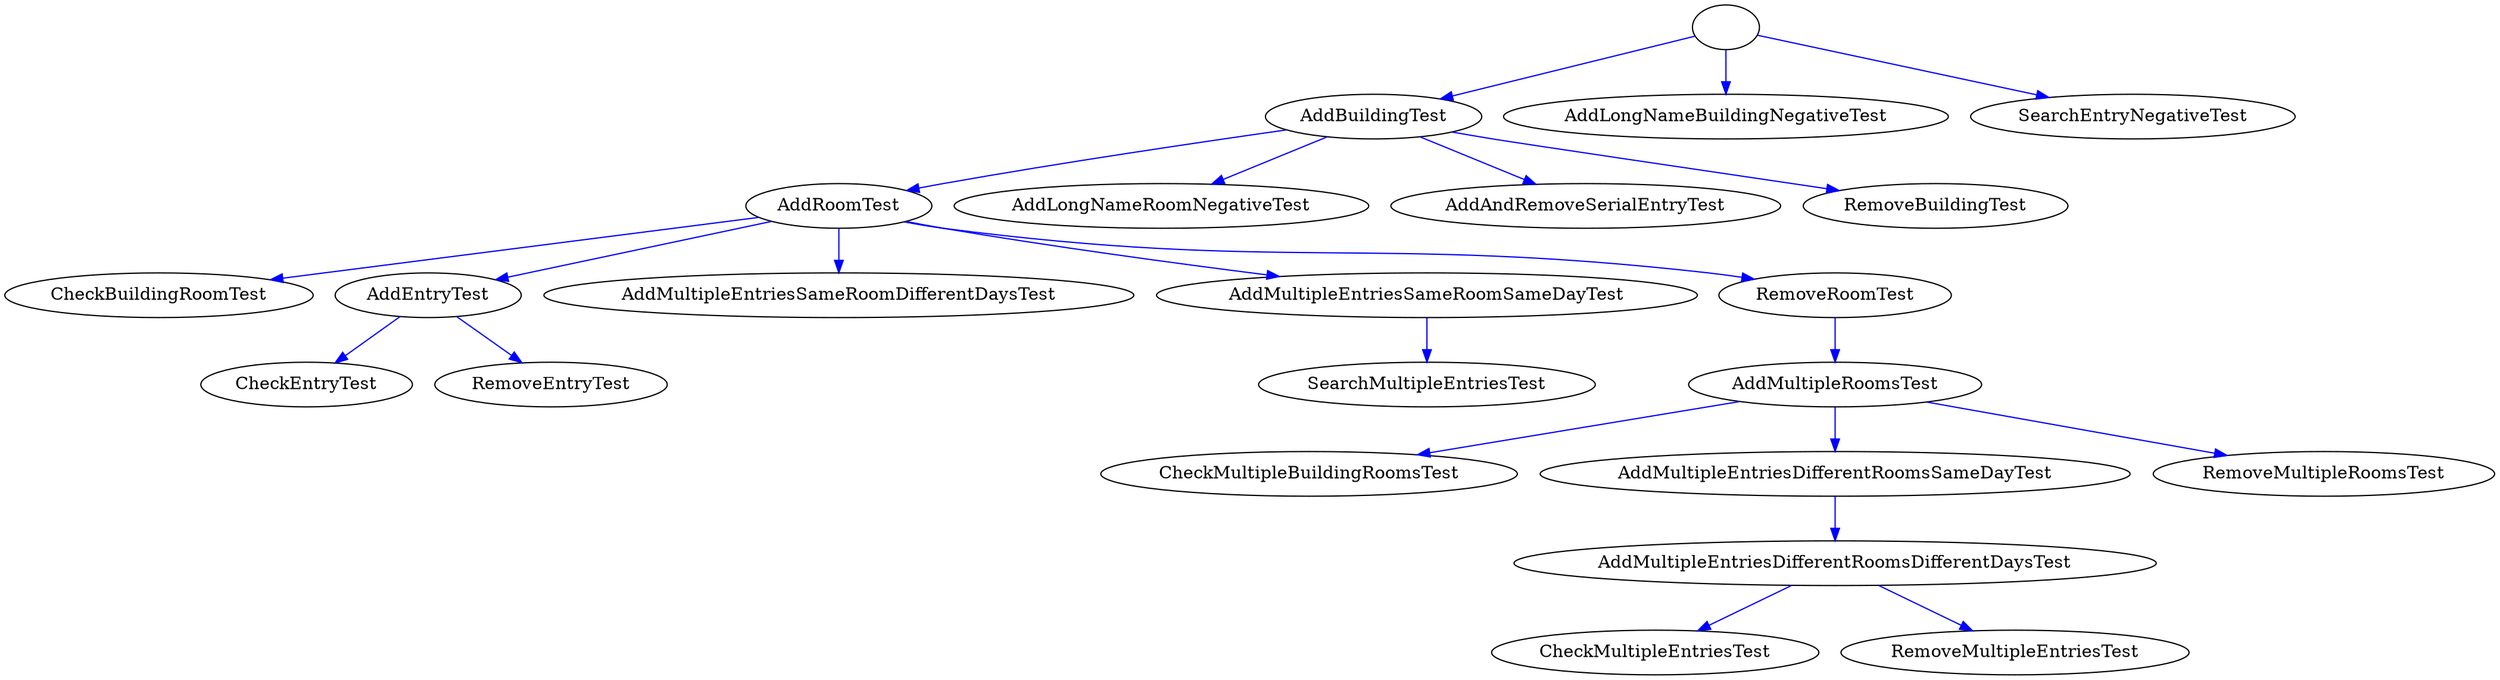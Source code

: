 strict digraph G {
root_925284253 [ label="" color = "black" ];
AddBuildingTest_1834264394 [ label="AddBuildingTest" ];
AddLongNameBuildingNegativeTest_1731906177 [ label="AddLongNameBuildingNegativeTest" ];
SearchEntryNegativeTest_1307059155 [ label="SearchEntryNegativeTest" ];
AddRoomTest_699624521 [ label="AddRoomTest" ];
AddLongNameRoomNegativeTest_761461614 [ label="AddLongNameRoomNegativeTest" ];
AddAndRemoveSerialEntryTest_1630456884 [ label="AddAndRemoveSerialEntryTest" ];
RemoveBuildingTest_828410977 [ label="RemoveBuildingTest" ];
CheckBuildingRoomTest_1444345278 [ label="CheckBuildingRoomTest" ];
AddEntryTest_2090453015 [ label="AddEntryTest" ];
AddMultipleEntriesSameRoomDifferentDaysTest_1886580783 [ label="AddMultipleEntriesSameRoomDifferentDaysTest" ];
AddMultipleEntriesSameRoomSameDayTest_1440400566 [ label="AddMultipleEntriesSameRoomSameDayTest" ];
RemoveRoomTest_434820572 [ label="RemoveRoomTest" ];
CheckEntryTest_1212149297 [ label="CheckEntryTest" ];
RemoveEntryTest_1660209905 [ label="RemoveEntryTest" ];
SearchMultipleEntriesTest_1873692203 [ label="SearchMultipleEntriesTest" ];
AddMultipleRoomsTest_1746373192 [ label="AddMultipleRoomsTest" ];
CheckMultipleBuildingRoomsTest_1612931000 [ label="CheckMultipleBuildingRoomsTest" ];
AddMultipleEntriesDifferentRoomsSameDayTest_452135901 [ label="AddMultipleEntriesDifferentRoomsSameDayTest" ];
RemoveMultipleRoomsTest_132328043 [ label="RemoveMultipleRoomsTest" ];
AddMultipleEntriesDifferentRoomsDifferentDaysTest_152803337 [ label="AddMultipleEntriesDifferentRoomsDifferentDaysTest" ];
CheckMultipleEntriesTest_1039864144 [ label="CheckMultipleEntriesTest" ];
RemoveMultipleEntriesTest_610692243 [ label="RemoveMultipleEntriesTest" ];
  root_925284253 -> AddBuildingTest_1834264394 [ label="" color="blue" ];
  root_925284253 -> AddLongNameBuildingNegativeTest_1731906177 [ label="" color="blue" ];
  root_925284253 -> SearchEntryNegativeTest_1307059155 [ label="" color="blue" ];
  AddBuildingTest_1834264394 -> AddRoomTest_699624521 [ label="" color="blue" ];
  AddBuildingTest_1834264394 -> AddLongNameRoomNegativeTest_761461614 [ label="" color="blue" ];
  AddBuildingTest_1834264394 -> AddAndRemoveSerialEntryTest_1630456884 [ label="" color="blue" ];
  AddBuildingTest_1834264394 -> RemoveBuildingTest_828410977 [ label="" color="blue" ];
  AddRoomTest_699624521 -> CheckBuildingRoomTest_1444345278 [ label="" color="blue" ];
  AddRoomTest_699624521 -> AddEntryTest_2090453015 [ label="" color="blue" ];
  AddRoomTest_699624521 -> AddMultipleEntriesSameRoomDifferentDaysTest_1886580783 [ label="" color="blue" ];
  AddRoomTest_699624521 -> AddMultipleEntriesSameRoomSameDayTest_1440400566 [ label="" color="blue" ];
  AddRoomTest_699624521 -> RemoveRoomTest_434820572 [ label="" color="blue" ];
  AddEntryTest_2090453015 -> CheckEntryTest_1212149297 [ label="" color="blue" ];
  AddEntryTest_2090453015 -> RemoveEntryTest_1660209905 [ label="" color="blue" ];
  AddMultipleEntriesSameRoomSameDayTest_1440400566 -> SearchMultipleEntriesTest_1873692203 [ label="" color="blue" ];
  RemoveRoomTest_434820572 -> AddMultipleRoomsTest_1746373192 [ label="" color="blue" ];
  AddMultipleRoomsTest_1746373192 -> CheckMultipleBuildingRoomsTest_1612931000 [ label="" color="blue" ];
  AddMultipleRoomsTest_1746373192 -> AddMultipleEntriesDifferentRoomsSameDayTest_452135901 [ label="" color="blue" ];
  AddMultipleRoomsTest_1746373192 -> RemoveMultipleRoomsTest_132328043 [ label="" color="blue" ];
  AddMultipleEntriesDifferentRoomsSameDayTest_452135901 -> AddMultipleEntriesDifferentRoomsDifferentDaysTest_152803337 [ label="" color="blue" ];
  AddMultipleEntriesDifferentRoomsDifferentDaysTest_152803337 -> CheckMultipleEntriesTest_1039864144 [ label="" color="blue" ];
  AddMultipleEntriesDifferentRoomsDifferentDaysTest_152803337 -> RemoveMultipleEntriesTest_610692243 [ label="" color="blue" ];
}
